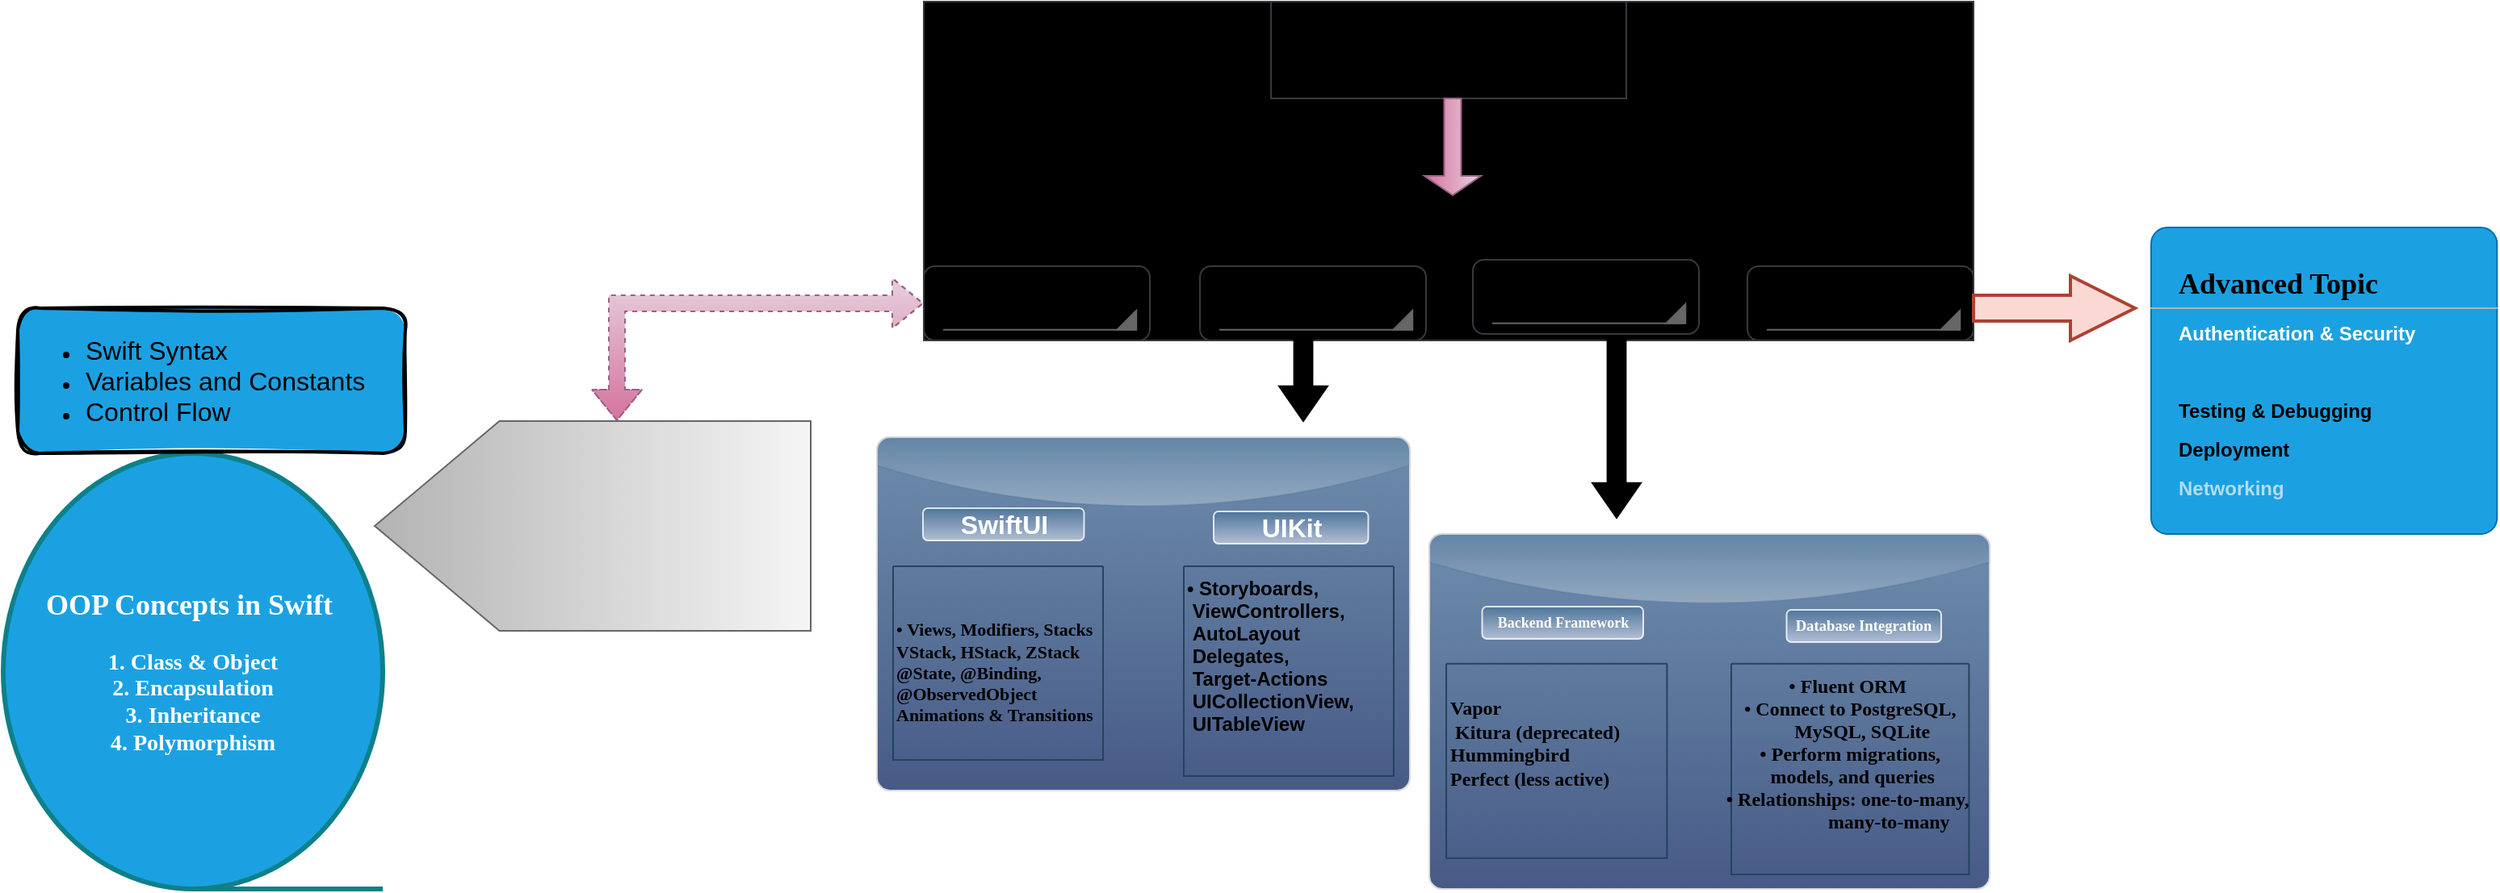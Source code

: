 <mxfile version="26.2.9">
  <diagram name="Page-1" id="sTr7NQ9INBJQnbvR6in-">
    <mxGraphModel dx="1981" dy="944" grid="1" gridSize="10" guides="1" tooltips="1" connect="1" arrows="1" fold="1" page="1" pageScale="1" pageWidth="583" pageHeight="827" math="0" shadow="0">
      <root>
        <mxCell id="0" />
        <mxCell id="1" parent="0" />
        <mxCell id="TdbENmwKNbl965j7olIL-62" value="" style="group;fillColor=light-dark(#FFFFFF,#FFFFFF);fillStyle=solid;glass=1;rounded=1;sketch=1;curveFitting=1;jiggle=2;strokeWidth=3;" vertex="1" connectable="0" parent="1">
          <mxGeometry x="-300" y="300" width="1544.159" height="550" as="geometry" />
        </mxCell>
        <mxCell id="TdbENmwKNbl965j7olIL-25" value="" style="group;fillColor=light-dark(#eeeeee, #ffffff);strokeColor=light-dark(#36393d, #ffffff);gradientColor=light-dark(default, #ffffff);" vertex="1" connectable="0" parent="TdbENmwKNbl965j7olIL-62">
          <mxGeometry x="570" width="650" height="210" as="geometry" />
        </mxCell>
        <mxCell id="TdbENmwKNbl965j7olIL-9" value="&lt;div&gt;&lt;br&gt;&lt;/div&gt;" style="strokeWidth=1;html=1;shadow=0;dashed=0;shape=mxgraph.android.rect;rounded=1;fillColor=light-dark(#eeeeee, #c0c0c0);strokeColor=#36393d;gradientColor=default;gradientDirection=west;" vertex="1" parent="TdbENmwKNbl965j7olIL-25">
          <mxGeometry y="164" width="140" height="46" as="geometry" />
        </mxCell>
        <mxCell id="TdbENmwKNbl965j7olIL-10" value="&lt;p style=&quot;caret-color: rgb(0, 0, 0); text-align: start; white-space: normal;&quot; class=&quot;p1&quot;&gt;&lt;font face=&quot;Times New Roman&quot;&gt;&lt;b style=&quot;color: light-dark(rgb(0, 0, 0), rgb(51, 153, 255));&quot;&gt;Swift Basics&lt;/b&gt;&lt;/font&gt;&lt;/p&gt;" style="strokeWidth=1;html=1;shadow=0;dashed=0;shape=mxgraph.android.spinner2;fontStyle=0;fontColor=#ffffff;align=center;verticalAlign=middle;strokeColor=#666666;fillColor=#666666;" vertex="1" parent="TdbENmwKNbl965j7olIL-9">
          <mxGeometry x="11.966" y="6.571" width="119.658" height="32.857" as="geometry" />
        </mxCell>
        <mxCell id="TdbENmwKNbl965j7olIL-1" value="&lt;font style=&quot;font-size: 24px;&quot;&gt;Swift&lt;/font&gt;" style="rounded=0;whiteSpace=wrap;html=1;fillColor=light-dark(#eeeeee, #c0c0c0);strokeColor=#36393d;gradientColor=default;gradientDirection=west;" vertex="1" parent="TdbENmwKNbl965j7olIL-25">
          <mxGeometry x="215" width="220" height="60" as="geometry" />
        </mxCell>
        <mxCell id="TdbENmwKNbl965j7olIL-3" value="" style="endArrow=none;html=1;rounded=0;" edge="1" parent="TdbENmwKNbl965j7olIL-25">
          <mxGeometry width="50" height="50" relative="1" as="geometry">
            <mxPoint x="70" y="120" as="sourcePoint" />
            <mxPoint x="580" y="120" as="targetPoint" />
          </mxGeometry>
        </mxCell>
        <mxCell id="TdbENmwKNbl965j7olIL-4" value="" style="endArrow=classic;html=1;rounded=0;" edge="1" parent="TdbENmwKNbl965j7olIL-25">
          <mxGeometry width="50" height="50" relative="1" as="geometry">
            <mxPoint x="71" y="120" as="sourcePoint" />
            <mxPoint x="71" y="160" as="targetPoint" />
          </mxGeometry>
        </mxCell>
        <mxCell id="TdbENmwKNbl965j7olIL-5" value="" style="endArrow=classic;html=1;rounded=0;" edge="1" parent="TdbENmwKNbl965j7olIL-25">
          <mxGeometry width="50" height="50" relative="1" as="geometry">
            <mxPoint x="240" y="120" as="sourcePoint" />
            <mxPoint x="240" y="160" as="targetPoint" />
          </mxGeometry>
        </mxCell>
        <mxCell id="TdbENmwKNbl965j7olIL-6" value="" style="endArrow=classic;html=1;rounded=0;" edge="1" parent="TdbENmwKNbl965j7olIL-25">
          <mxGeometry width="50" height="50" relative="1" as="geometry">
            <mxPoint x="412" y="120" as="sourcePoint" />
            <mxPoint x="412" y="160" as="targetPoint" />
          </mxGeometry>
        </mxCell>
        <mxCell id="TdbENmwKNbl965j7olIL-7" value="" style="endArrow=classic;html=1;rounded=0;" edge="1" parent="TdbENmwKNbl965j7olIL-25">
          <mxGeometry width="50" height="50" relative="1" as="geometry">
            <mxPoint x="578" y="120" as="sourcePoint" />
            <mxPoint x="578" y="160" as="targetPoint" />
          </mxGeometry>
        </mxCell>
        <mxCell id="TdbENmwKNbl965j7olIL-18" value="&lt;div&gt;&lt;br&gt;&lt;/div&gt;" style="strokeWidth=1;html=1;shadow=0;dashed=0;shape=mxgraph.android.rect;rounded=1;fillColor=light-dark(#eeeeee, #c0c0c0);strokeColor=#36393d;gradientColor=default;gradientDirection=west;" vertex="1" parent="TdbENmwKNbl965j7olIL-25">
          <mxGeometry x="171" y="164" width="140" height="46" as="geometry" />
        </mxCell>
        <mxCell id="TdbENmwKNbl965j7olIL-19" value="&lt;p style=&quot;caret-color: rgb(0, 0, 0); text-align: start; white-space: normal;&quot; class=&quot;p1&quot;&gt;&lt;b&gt;&lt;font style=&quot;color: light-dark(rgb(0, 0, 0), rgb(116, 167, 254));&quot; face=&quot;Times New Roman&quot;&gt;UI Dev&lt;/font&gt;&lt;/b&gt;&lt;/p&gt;" style="strokeWidth=1;html=1;shadow=0;dashed=0;shape=mxgraph.android.spinner2;fontStyle=0;fontColor=#ffffff;align=center;verticalAlign=middle;strokeColor=#666666;fillColor=#666666;" vertex="1" parent="TdbENmwKNbl965j7olIL-18">
          <mxGeometry x="11.966" y="6.571" width="119.658" height="32.857" as="geometry" />
        </mxCell>
        <mxCell id="TdbENmwKNbl965j7olIL-20" value="&lt;div&gt;&lt;br&gt;&lt;/div&gt;" style="strokeWidth=1;html=1;shadow=0;dashed=0;shape=mxgraph.android.rect;rounded=1;fillColor=light-dark(#eeeeee, #c0c0c0);strokeColor=#36393d;gradientColor=default;gradientDirection=west;" vertex="1" parent="TdbENmwKNbl965j7olIL-25">
          <mxGeometry x="340" y="160" width="140" height="46" as="geometry" />
        </mxCell>
        <mxCell id="TdbENmwKNbl965j7olIL-21" value="&lt;h4&gt;&lt;font style=&quot;color: light-dark(transparent, rgb(51, 153, 255));&quot; face=&quot;Times New Roman&quot;&gt;Backend Dev&lt;/font&gt;&lt;/h4&gt;" style="strokeWidth=1;html=1;shadow=0;dashed=0;shape=mxgraph.android.spinner2;fontStyle=0;fontColor=#ffffff;align=center;verticalAlign=middle;strokeColor=#666666;fillColor=#666666;" vertex="1" parent="TdbENmwKNbl965j7olIL-20">
          <mxGeometry x="11.966" y="6.571" width="119.658" height="32.857" as="geometry" />
        </mxCell>
        <mxCell id="TdbENmwKNbl965j7olIL-22" value="&lt;div&gt;&lt;br&gt;&lt;/div&gt;" style="strokeWidth=1;html=1;shadow=0;dashed=0;shape=mxgraph.android.rect;rounded=1;fillColor=light-dark(#eeeeee, #c0c0c0);strokeColor=#36393d;gradientColor=default;gradientDirection=west;" vertex="1" parent="TdbENmwKNbl965j7olIL-25">
          <mxGeometry x="510" y="164" width="140" height="46" as="geometry" />
        </mxCell>
        <mxCell id="TdbENmwKNbl965j7olIL-23" value="&lt;h4&gt;&lt;p style=&quot;caret-color: rgb(0, 0, 0); text-align: start; white-space: normal;&quot; class=&quot;p1&quot;&gt;&lt;font style=&quot;color: light-dark(rgb(0, 0, 0), rgb(51, 153, 255));&quot; face=&quot;Times New Roman&quot;&gt;Advanced Topics&lt;/font&gt;&lt;/p&gt;&lt;/h4&gt;" style="strokeWidth=1;html=1;shadow=0;dashed=0;shape=mxgraph.android.spinner2;fontStyle=0;fontColor=#ffffff;align=center;verticalAlign=middle;strokeColor=#666666;fillColor=#666666;" vertex="1" parent="TdbENmwKNbl965j7olIL-22">
          <mxGeometry x="11.966" y="6.571" width="119.658" height="32.857" as="geometry" />
        </mxCell>
        <mxCell id="TdbENmwKNbl965j7olIL-27" value="" style="shape=singleArrow;direction=north;whiteSpace=wrap;html=1;flipV=1;flipH=1;fillColor=#e6d0de;strokeColor=#996185;gradientColor=#d5739d;" vertex="1" parent="TdbENmwKNbl965j7olIL-25">
          <mxGeometry x="310" y="60" width="35" height="60" as="geometry" />
        </mxCell>
        <mxCell id="TdbENmwKNbl965j7olIL-31" value="" style="endArrow=block;html=1;rounded=0;startArrow=block;startFill=0;shape=flexArrow;dashed=1;fillColor=#e6d0de;gradientColor=#d5739d;strokeColor=#996185;" edge="1" parent="TdbENmwKNbl965j7olIL-62" source="TdbENmwKNbl965j7olIL-9">
          <mxGeometry width="50" height="50" relative="1" as="geometry">
            <mxPoint x="420" y="200" as="sourcePoint" />
            <mxPoint x="380" y="260" as="targetPoint" />
            <Array as="points">
              <mxPoint x="380" y="187" />
            </Array>
          </mxGeometry>
        </mxCell>
        <mxCell id="TdbENmwKNbl965j7olIL-33" value="&lt;h3&gt;&lt;span style=&quot;color: rgba(0, 0, 0, 0);&quot;&gt;&lt;font style=&quot;font-size: 12px;&quot; face=&quot;Times New Roman&quot;&gt;•&lt;span class=&quot;Apple-tab-span&quot;&gt;&amp;nbsp;&lt;/span&gt;Syntax, variables, control flow&lt;/font&gt;&lt;/span&gt;&lt;/h3&gt;&lt;h3&gt;&lt;font style=&quot;font-size: 12px;&quot; face=&quot;Times New Roman&quot;&gt;&lt;span style=&quot;color: rgba(0, 0, 0, 0);&quot;&gt;&lt;br&gt;&lt;/span&gt;&lt;span style=&quot;color: rgba(0, 0, 0, 0);&quot;&gt;•&lt;span class=&quot;Apple-tab-span&quot;&gt;&amp;nbsp;&lt;/span&gt;Optionals &amp;amp; Functions&lt;/span&gt;&lt;/font&gt;&lt;/h3&gt;&lt;h3&gt;&lt;font style=&quot;font-size: 12px;&quot; face=&quot;Times New Roman&quot;&gt;&lt;span style=&quot;color: rgba(0, 0, 0, 0);&quot;&gt;&lt;br&gt;&lt;/span&gt;&lt;span style=&quot;color: rgba(0, 0, 0, 0);&quot;&gt;•&lt;span class=&quot;Apple-tab-span&quot;&gt;&amp;nbsp;&lt;/span&gt;Object-Oriented Programming&lt;/span&gt;&lt;/font&gt;&lt;/h3&gt;" style="shape=offPageConnector;whiteSpace=wrap;html=1;size=0.286;align=right;fillColor=#f5f5f5;gradientColor=#b3b3b3;strokeColor=#666666;direction=south;" vertex="1" parent="TdbENmwKNbl965j7olIL-62">
          <mxGeometry x="230" y="260" width="270" height="130" as="geometry" />
        </mxCell>
        <mxCell id="TdbENmwKNbl965j7olIL-34" value="&lt;h2&gt;&lt;b style=&quot;color: light-dark(rgb(255, 255, 255), rgb(196, 251, 255));&quot;&gt;&lt;font face=&quot;Times New Roman&quot;&gt;OOP Concepts in Swift&amp;nbsp;&lt;/font&gt;&lt;/b&gt;&lt;/h2&gt;&lt;div&gt;&lt;b&gt;&lt;font face=&quot;Times New Roman&quot;&gt;&lt;h3 style=&quot;color: light-dark(rgb(255, 255, 255), rgb(83, 213, 253));&quot;&gt;&lt;b&gt;1. Class &amp;amp; Object&lt;br&gt;&lt;/b&gt;&lt;b&gt;2. Encapsulation&lt;br&gt;&lt;/b&gt;&lt;b&gt;3. Inheritance&lt;br&gt;&lt;/b&gt;&lt;b&gt;4. Polymorphism&lt;/b&gt;&lt;/h3&gt;&lt;/font&gt;&lt;/b&gt;&lt;/div&gt;" style="shape=tapeData;whiteSpace=wrap;html=1;perimeter=ellipsePerimeter;fillColor=light-dark(#1BA1E2,#70BBB2);strokeColor=light-dark(#0e8088, #ffffff);fillStyle=solid;strokeWidth=3;" vertex="1" parent="TdbENmwKNbl965j7olIL-62">
          <mxGeometry y="280" width="235" height="270" as="geometry" />
        </mxCell>
        <mxCell id="TdbENmwKNbl965j7olIL-35" value="&lt;p style=&quot;caret-color: rgb(0, 0, 0); color: rgb(0, 0, 0);&quot; class=&quot;p1&quot;&gt;&lt;/p&gt;&lt;ul&gt;&lt;li&gt;&lt;span style=&quot;font-size: 16px;&quot;&gt;Swift Syntax&lt;/span&gt;&lt;/li&gt;&lt;li&gt;&lt;span style=&quot;font-size: 16px;&quot;&gt;Variables and&amp;nbsp;&lt;/span&gt;&lt;font size=&quot;3&quot;&gt;Constants&lt;/font&gt;&lt;/li&gt;&lt;li&gt;&lt;font size=&quot;3&quot;&gt;Control Flow&lt;/font&gt;&lt;/li&gt;&lt;/ul&gt;&lt;p&gt;&lt;/p&gt;" style="rounded=1;whiteSpace=wrap;html=1;strokeWidth=2;fillWeight=4;hachureGap=8;hachureAngle=45;fillColor=light-dark(#1BA1E2,#70BBB2);sketch=1;fillStyle=solid;align=left;" vertex="1" parent="TdbENmwKNbl965j7olIL-62">
          <mxGeometry x="9" y="190" width="240" height="90" as="geometry" />
        </mxCell>
        <mxCell id="TdbENmwKNbl965j7olIL-36" value="" style="html=1;shadow=0;dashed=0;shape=mxgraph.ios.fancyRRect;rSize=8;strokeColor=#dddddd;fillColor=#497198;gradientColor=#193168;opacity=80;fontColor=#ffffff;fontSize=8;whiteSpace=wrap;align=center;sketch=0;hachureGap=4;pointerEvents=0;fontFamily=Helvetica;" vertex="1" parent="TdbENmwKNbl965j7olIL-62">
          <mxGeometry x="541" y="270" width="330" height="219" as="geometry" />
        </mxCell>
        <mxCell id="TdbENmwKNbl965j7olIL-37" value="&lt;b&gt;&lt;font style=&quot;font-size: 16px;&quot;&gt;SwiftUI&lt;/font&gt;&lt;/b&gt;" style="html=1;shadow=0;dashed=0;shape=mxgraph.ios.rrect;rSize=3;fontSize=8;fontColor=#ffffff;strokeColor=#ffffff;fillColor=#497198;gradientColor=#c5cee1;opacity=80;whiteSpace=wrap;sketch=0;hachureGap=4;pointerEvents=0;fontFamily=Helvetica;" vertex="1" parent="TdbENmwKNbl965j7olIL-36">
          <mxGeometry x="0.25" y="1" width="99.75" height="20" relative="1" as="geometry">
            <mxPoint x="-54" y="-175" as="offset" />
          </mxGeometry>
        </mxCell>
        <mxCell id="TdbENmwKNbl965j7olIL-38" value="&lt;font style=&quot;font-size: 16px;&quot;&gt;&lt;b&gt;UIKit&lt;/b&gt;&lt;/font&gt;" style="html=1;shadow=0;dashed=0;shape=mxgraph.ios.rrect;rSize=3;fontSize=8;fontColor=#ffffff;strokeColor=#ffffff;fillColor=#497198;gradientColor=#c5cee1;opacity=80;whiteSpace=wrap;sketch=0;hachureGap=4;pointerEvents=0;fontFamily=Helvetica;" vertex="1" parent="TdbENmwKNbl965j7olIL-36">
          <mxGeometry x="0.75" y="1" width="95.75" height="20" relative="1" as="geometry">
            <mxPoint x="-39" y="-173" as="offset" />
          </mxGeometry>
        </mxCell>
        <mxCell id="TdbENmwKNbl965j7olIL-40" value="&#xa;&#xa;• Views, Modifiers, Stacks &#xa;VStack, HStack, ZStack&#xa;@State, @Binding, &#xa;@ObservedObject&#xa;Animations &amp; Transitions" style="swimlane;startSize=0;align=left;fontSize=11;verticalAlign=top;fontFamily=Times New Roman;whiteSpace=wrap;fillColor=#bac8d3;strokeColor=#23445d;" vertex="1" parent="TdbENmwKNbl965j7olIL-36">
          <mxGeometry x="10" y="80" width="130" height="120" as="geometry" />
        </mxCell>
        <mxCell id="TdbENmwKNbl965j7olIL-41" value="• Storyboards,&#xa; ViewControllers,&#xa; AutoLayout&#xa; Delegates,&#xa; Target-Actions&#xa; UICollectionView,&#xa; UITableView" style="swimlane;startSize=0;verticalAlign=top;align=left;fillColor=#bac8d3;strokeColor=#23445d;" vertex="1" parent="TdbENmwKNbl965j7olIL-36">
          <mxGeometry x="190" y="80" width="130" height="130" as="geometry" />
        </mxCell>
        <mxCell id="TdbENmwKNbl965j7olIL-39" value="" style="html=1;shadow=0;dashed=0;align=center;verticalAlign=middle;shape=mxgraph.arrows2.arrow;dy=0.62;dx=21.65;direction=south;notch=0;fillColor=light-dark(#000000,#99004D);" vertex="1" parent="TdbENmwKNbl965j7olIL-62">
          <mxGeometry x="790" y="210" width="30" height="50" as="geometry" />
        </mxCell>
        <mxCell id="TdbENmwKNbl965j7olIL-42" value="" style="html=1;shadow=0;dashed=0;align=center;verticalAlign=middle;shape=mxgraph.arrows2.arrow;dy=0.62;dx=21.65;direction=south;notch=0;fillColor=light-dark(#000000,#99004D);" vertex="1" parent="TdbENmwKNbl965j7olIL-62">
          <mxGeometry x="984" y="210" width="30" height="110" as="geometry" />
        </mxCell>
        <mxCell id="TdbENmwKNbl965j7olIL-43" value="" style="html=1;shadow=0;dashed=0;shape=mxgraph.ios.fancyRRect;rSize=8;strokeColor=#dddddd;fillColor=#497198;gradientColor=#193168;opacity=80;fontColor=#ffffff;fontSize=8;whiteSpace=wrap;align=center;sketch=0;hachureGap=4;pointerEvents=0;fontFamily=Helvetica;" vertex="1" parent="TdbENmwKNbl965j7olIL-62">
          <mxGeometry x="883" y="330" width="347" height="220" as="geometry" />
        </mxCell>
        <mxCell id="TdbENmwKNbl965j7olIL-44" value="&lt;h3&gt;&lt;b&gt;&lt;font face=&quot;Times New Roman&quot; style=&quot;font-size: 9px;&quot;&gt;Backend Framework&lt;/font&gt;&lt;/b&gt;&lt;/h3&gt;" style="html=1;shadow=0;dashed=0;shape=mxgraph.ios.rrect;rSize=3;fontSize=8;fontColor=#ffffff;strokeColor=#ffffff;fillColor=#497198;gradientColor=#c5cee1;opacity=80;whiteSpace=wrap;sketch=0;hachureGap=4;pointerEvents=0;fontFamily=Helvetica;" vertex="1" parent="TdbENmwKNbl965j7olIL-43">
          <mxGeometry x="0.25" y="1" width="99.75" height="20" relative="1" as="geometry">
            <mxPoint x="-54" y="-175" as="offset" />
          </mxGeometry>
        </mxCell>
        <mxCell id="TdbENmwKNbl965j7olIL-45" value="&lt;h3&gt;&lt;b&gt;&lt;font face=&quot;Times New Roman&quot;&gt;Database Integration&lt;/font&gt;&lt;/b&gt;&lt;/h3&gt;" style="html=1;shadow=0;dashed=0;shape=mxgraph.ios.rrect;rSize=3;fontSize=8;fontColor=#ffffff;strokeColor=#ffffff;fillColor=#497198;gradientColor=#c5cee1;opacity=80;whiteSpace=wrap;sketch=0;hachureGap=4;pointerEvents=0;fontFamily=Helvetica;" vertex="1" parent="TdbENmwKNbl965j7olIL-43">
          <mxGeometry x="0.75" y="1" width="95.75" height="20" relative="1" as="geometry">
            <mxPoint x="-39" y="-173" as="offset" />
          </mxGeometry>
        </mxCell>
        <mxCell id="TdbENmwKNbl965j7olIL-46" value="&#xa;Vapor &#xa; Kitura (deprecated)&#xa;Hummingbird&#xa;Perfect (less active)" style="swimlane;startSize=0;align=left;fontSize=12;verticalAlign=top;fontFamily=Times New Roman;whiteSpace=wrap;fillColor=#bac8d3;strokeColor=#23445d;" vertex="1" parent="TdbENmwKNbl965j7olIL-43">
          <mxGeometry x="10.515" y="80.365" width="136.697" height="120.548" as="geometry" />
        </mxCell>
        <mxCell id="TdbENmwKNbl965j7olIL-47" value="• Fluent ORM &#xa;• Connect to PostgreSQL,&#xa;     MySQL, SQLite&#xa;• Perform migrations,&#xa; models, and queries&#xa;• Relationships: one-to-many, &#xa;                many-to-many" style="swimlane;startSize=0;verticalAlign=top;align=center;fillColor=#bac8d3;strokeColor=#23445d;fontFamily=Times New Roman;" vertex="1" parent="TdbENmwKNbl965j7olIL-43">
          <mxGeometry x="186.998" y="80.365" width="147.212" height="130.594" as="geometry" />
        </mxCell>
        <mxCell id="TdbENmwKNbl965j7olIL-48" value="" style="rounded=1;whiteSpace=wrap;html=1;arcSize=20;absoluteArcSize=1;fillColor=#1ba1e2;fontColor=#ffffff;strokeColor=#006EAF;" vertex="1" parent="TdbENmwKNbl965j7olIL-62">
          <mxGeometry x="1330" y="140" width="214.159" height="190" as="geometry" />
        </mxCell>
        <mxCell id="TdbENmwKNbl965j7olIL-49" value="&lt;h2&gt;&lt;font face=&quot;Times New Roman&quot;&gt;Advanced Topic&lt;/font&gt;&lt;/h2&gt;" style="shape=partialRectangle;whiteSpace=wrap;html=1;top=0;left=0;fillColor=none;right=0;fontStyle=1;align=left;strokeColor=#B3B3B3;spacingLeft=15;part=1;resizeWidth=1;" vertex="1" parent="TdbENmwKNbl965j7olIL-48">
          <mxGeometry width="214.159" height="30" relative="1" as="geometry">
            <mxPoint y="20" as="offset" />
          </mxGeometry>
        </mxCell>
        <mxCell id="TdbENmwKNbl965j7olIL-50" value="&lt;p style=&quot;caret-color: rgb(0, 0, 0);&quot; class=&quot;p1&quot;&gt;&lt;b style=&quot;color: light-dark(rgb(255, 255, 255), rgb(196, 251, 255));&quot;&gt;Authentication &amp;amp; Security&lt;/b&gt;&lt;/p&gt;" style="text;html=1;strokeColor=none;fillColor=none;align=left;verticalAlign=middle;whiteSpace=wrap;rounded=0;spacingLeft=15;part=1;resizeWidth=1;" vertex="1" parent="TdbENmwKNbl965j7olIL-48">
          <mxGeometry width="214.159" height="24" relative="1" as="geometry">
            <mxPoint y="54" as="offset" />
          </mxGeometry>
        </mxCell>
        <mxCell id="TdbENmwKNbl965j7olIL-51" value="&lt;p style=&quot;caret-color: rgb(0, 0, 0);&quot; class=&quot;p1&quot;&gt;&lt;b style=&quot;color: light-dark(rgb(27, 161, 226), rgb(112, 187, 178));&quot;&gt;API Development&lt;/b&gt;&lt;/p&gt;" style="text;html=1;strokeColor=none;fillColor=none;align=left;verticalAlign=middle;whiteSpace=wrap;rounded=0;spacingLeft=15;part=1;resizeWidth=1;" vertex="1" parent="TdbENmwKNbl965j7olIL-48">
          <mxGeometry width="214.159" height="24" relative="1" as="geometry">
            <mxPoint y="78" as="offset" />
          </mxGeometry>
        </mxCell>
        <mxCell id="TdbENmwKNbl965j7olIL-52" value="&lt;p style=&quot;caret-color: rgb(0, 0, 0); color: rgb(0, 0, 0);&quot; class=&quot;p1&quot;&gt;&lt;b&gt;Testing &amp;amp; Debugging&lt;/b&gt;&lt;/p&gt;" style="text;html=1;strokeColor=none;fillColor=none;align=left;verticalAlign=middle;whiteSpace=wrap;rounded=0;spacingLeft=15;part=1;resizeWidth=1;" vertex="1" parent="TdbENmwKNbl965j7olIL-48">
          <mxGeometry width="214.159" height="24" relative="1" as="geometry">
            <mxPoint y="102" as="offset" />
          </mxGeometry>
        </mxCell>
        <mxCell id="TdbENmwKNbl965j7olIL-53" value="&lt;p style=&quot;caret-color: rgb(0, 0, 0); color: rgb(0, 0, 0);&quot; class=&quot;p1&quot;&gt;&lt;b&gt;Deployment&lt;/b&gt;&lt;/p&gt;" style="text;html=1;strokeColor=none;fillColor=none;align=left;verticalAlign=middle;whiteSpace=wrap;rounded=0;spacingLeft=15;part=1;resizeWidth=1;" vertex="1" parent="TdbENmwKNbl965j7olIL-48">
          <mxGeometry width="214.159" height="24" relative="1" as="geometry">
            <mxPoint y="126" as="offset" />
          </mxGeometry>
        </mxCell>
        <mxCell id="TdbENmwKNbl965j7olIL-54" value="&lt;p style=&quot;caret-color: rgb(0, 0, 0);&quot; class=&quot;p1&quot;&gt;&lt;span style=&quot;color: light-dark(rgb(177, 221, 240), rgb(143, 254, 178));&quot;&gt;&lt;span class=&quot;s1&quot;&gt;&lt;span class=&quot;Apple-tab-span&quot;&gt;&lt;/span&gt;&lt;/span&gt;&lt;b&gt;Networking&lt;/b&gt;&lt;/span&gt;&lt;/p&gt;" style="text;html=1;strokeColor=none;fillColor=none;align=left;verticalAlign=middle;whiteSpace=wrap;rounded=0;spacingLeft=15;part=1;resizeWidth=1;" vertex="1" parent="TdbENmwKNbl965j7olIL-48">
          <mxGeometry width="214.159" height="24" relative="1" as="geometry">
            <mxPoint y="150" as="offset" />
          </mxGeometry>
        </mxCell>
        <mxCell id="TdbENmwKNbl965j7olIL-55" value="" style="html=1;shadow=0;align=center;verticalAlign=middle;shape=mxgraph.arrows2.arrow;dy=0.6;dx=40;notch=0;fillColor=light-dark(#fad9d5, #e63b7a);strokeColor=light-dark(#ae4132, #ffffff);strokeWidth=2;" vertex="1" parent="TdbENmwKNbl965j7olIL-62">
          <mxGeometry x="1220" y="170" width="100" height="40" as="geometry" />
        </mxCell>
      </root>
    </mxGraphModel>
  </diagram>
</mxfile>
